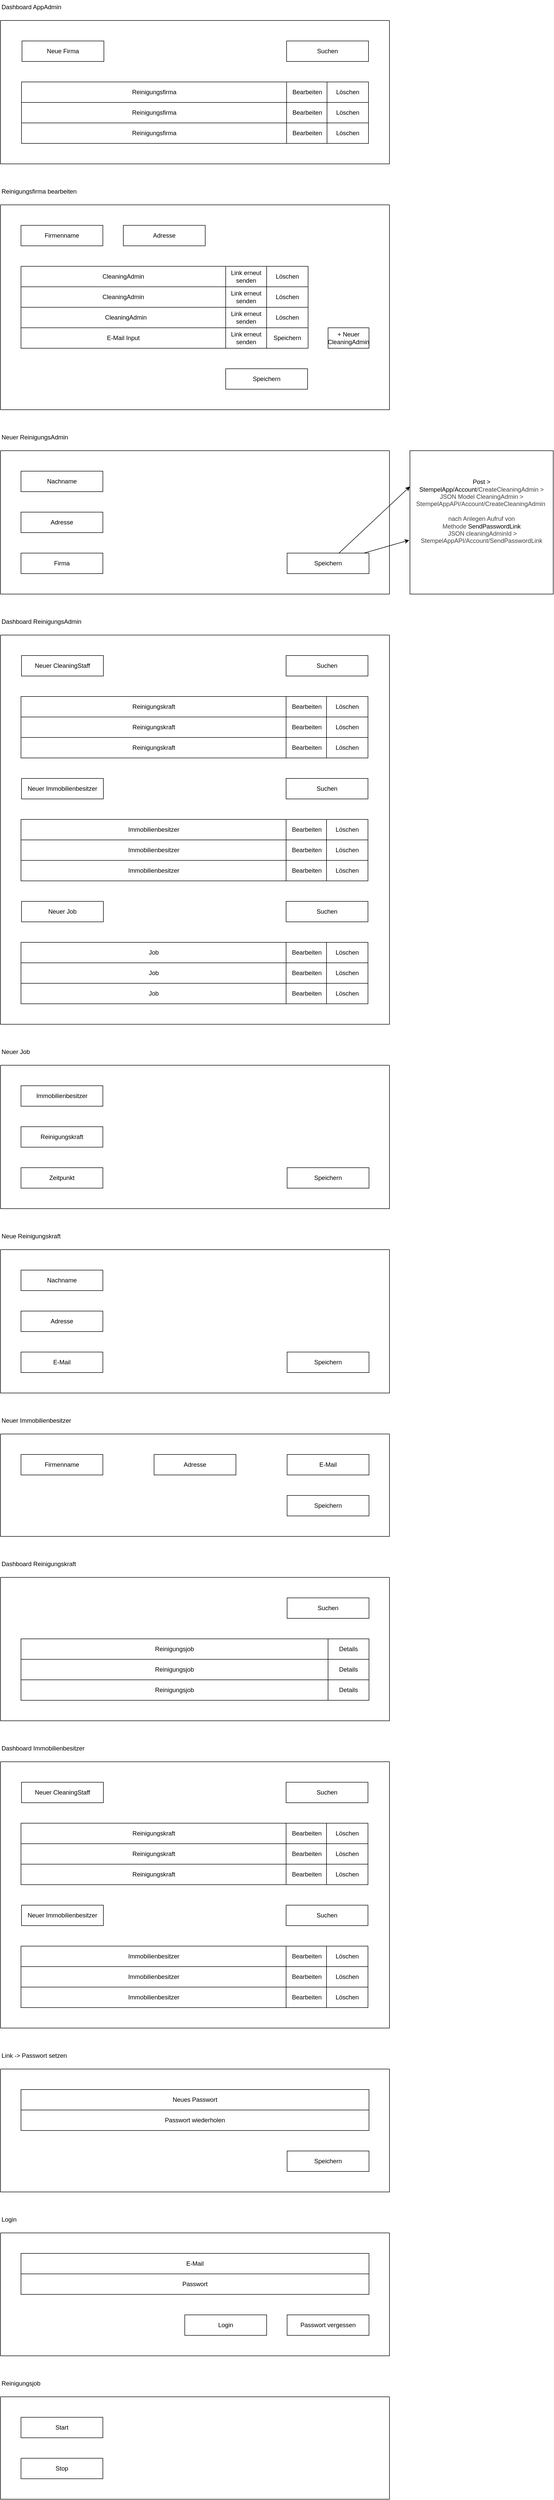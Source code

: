 <mxfile>
    <diagram id="hbqXBSko7hoHOlikOcZ4" name="Seite-1">
        <mxGraphModel dx="1697" dy="641" grid="1" gridSize="10" guides="1" tooltips="1" connect="1" arrows="1" fold="1" page="1" pageScale="1" pageWidth="827" pageHeight="1169" background="#ffffff" math="0" shadow="0">
            <root>
                <mxCell id="0"/>
                <mxCell id="1" parent="0"/>
                <mxCell id="2" value="" style="swimlane;startSize=0;" parent="1" vertex="1">
                    <mxGeometry x="40" y="80" width="760" height="280" as="geometry"/>
                </mxCell>
                <mxCell id="4" value="Suchen" style="rounded=0;whiteSpace=wrap;html=1;" parent="2" vertex="1">
                    <mxGeometry x="559" y="40" width="160" height="40" as="geometry"/>
                </mxCell>
                <mxCell id="5" value="Reinigungsfirma" style="rounded=0;whiteSpace=wrap;html=1;" parent="2" vertex="1">
                    <mxGeometry x="41" y="120" width="519" height="40" as="geometry"/>
                </mxCell>
                <mxCell id="7" value="&lt;span style=&quot;color: rgb(0, 0, 0);&quot;&gt;Reinigungsfirma&lt;/span&gt;" style="rounded=0;whiteSpace=wrap;html=1;" parent="2" vertex="1">
                    <mxGeometry x="41" y="200" width="519" height="40" as="geometry"/>
                </mxCell>
                <mxCell id="6" value="&lt;span style=&quot;color: rgb(0, 0, 0);&quot;&gt;Reinigungsfirma&lt;/span&gt;" style="rounded=0;whiteSpace=wrap;html=1;" parent="2" vertex="1">
                    <mxGeometry x="41" y="160" width="519" height="40" as="geometry"/>
                </mxCell>
                <mxCell id="9" value="Neue Firma" style="rounded=0;whiteSpace=wrap;html=1;" parent="2" vertex="1">
                    <mxGeometry x="42" y="40" width="160" height="40" as="geometry"/>
                </mxCell>
                <mxCell id="29" value="Bearbeiten" style="rounded=0;whiteSpace=wrap;html=1;" parent="2" vertex="1">
                    <mxGeometry x="559" y="120" width="81" height="40" as="geometry"/>
                </mxCell>
                <mxCell id="41" value="Löschen" style="rounded=0;whiteSpace=wrap;html=1;" parent="2" vertex="1">
                    <mxGeometry x="638" y="120" width="81" height="40" as="geometry"/>
                </mxCell>
                <mxCell id="42" value="Bearbeiten" style="rounded=0;whiteSpace=wrap;html=1;" parent="2" vertex="1">
                    <mxGeometry x="559" y="160" width="81" height="40" as="geometry"/>
                </mxCell>
                <mxCell id="43" value="Löschen" style="rounded=0;whiteSpace=wrap;html=1;" parent="2" vertex="1">
                    <mxGeometry x="638" y="160" width="81" height="40" as="geometry"/>
                </mxCell>
                <mxCell id="44" value="Bearbeiten" style="rounded=0;whiteSpace=wrap;html=1;" parent="2" vertex="1">
                    <mxGeometry x="559" y="200" width="81" height="40" as="geometry"/>
                </mxCell>
                <mxCell id="45" value="Löschen" style="rounded=0;whiteSpace=wrap;html=1;" parent="2" vertex="1">
                    <mxGeometry x="638" y="200" width="81" height="40" as="geometry"/>
                </mxCell>
                <mxCell id="3" value="Dashboard AppAdmin" style="text;html=1;align=left;verticalAlign=top;whiteSpace=wrap;rounded=0;" parent="1" vertex="1">
                    <mxGeometry x="40" y="40" width="120" height="40" as="geometry"/>
                </mxCell>
                <mxCell id="18" value="" style="swimlane;startSize=0;" parent="1" vertex="1">
                    <mxGeometry x="40" y="440" width="760" height="400" as="geometry"/>
                </mxCell>
                <mxCell id="24" value="Firmenname" style="rounded=0;whiteSpace=wrap;html=1;" parent="18" vertex="1">
                    <mxGeometry x="40" y="40" width="160" height="40" as="geometry"/>
                </mxCell>
                <mxCell id="26" value="Adresse" style="rounded=0;whiteSpace=wrap;html=1;" parent="18" vertex="1">
                    <mxGeometry x="240" y="40" width="160" height="40" as="geometry"/>
                </mxCell>
                <mxCell id="27" value="Speichern" style="rounded=0;whiteSpace=wrap;html=1;" parent="18" vertex="1">
                    <mxGeometry x="440" y="320" width="160" height="40" as="geometry"/>
                </mxCell>
                <mxCell id="61" value="Löschen" style="rounded=0;whiteSpace=wrap;html=1;" parent="18" vertex="1">
                    <mxGeometry x="520" y="120" width="81" height="40" as="geometry"/>
                </mxCell>
                <mxCell id="62" value="Löschen" style="rounded=0;whiteSpace=wrap;html=1;" parent="18" vertex="1">
                    <mxGeometry x="520" y="160" width="81" height="40" as="geometry"/>
                </mxCell>
                <mxCell id="63" value="Löschen" style="rounded=0;whiteSpace=wrap;html=1;" parent="18" vertex="1">
                    <mxGeometry x="520" y="200" width="81" height="40" as="geometry"/>
                </mxCell>
                <mxCell id="72" value="+ Neuer CleaningAdmin" style="rounded=0;whiteSpace=wrap;html=1;" parent="18" vertex="1">
                    <mxGeometry x="640" y="240" width="80" height="40" as="geometry"/>
                </mxCell>
                <mxCell id="74" value="Speichern" style="rounded=0;whiteSpace=wrap;html=1;" parent="18" vertex="1">
                    <mxGeometry x="520" y="240" width="81" height="40" as="geometry"/>
                </mxCell>
                <mxCell id="217" value="Link erneut senden" style="rounded=0;whiteSpace=wrap;html=1;" parent="18" vertex="1">
                    <mxGeometry x="440" y="120" width="80" height="40" as="geometry"/>
                </mxCell>
                <mxCell id="58" value="CleaningAdmin" style="rounded=0;whiteSpace=wrap;html=1;" parent="18" vertex="1">
                    <mxGeometry x="40" y="120" width="400" height="40" as="geometry"/>
                </mxCell>
                <mxCell id="60" value="CleaningAdmin" style="rounded=0;whiteSpace=wrap;html=1;" parent="18" vertex="1">
                    <mxGeometry x="40" y="200" width="410" height="40" as="geometry"/>
                </mxCell>
                <mxCell id="59" value="CleaningAdmin" style="rounded=0;whiteSpace=wrap;html=1;" parent="18" vertex="1">
                    <mxGeometry x="40" y="160" width="400" height="40" as="geometry"/>
                </mxCell>
                <mxCell id="73" value="E-Mail Input" style="rounded=0;whiteSpace=wrap;html=1;" parent="18" vertex="1">
                    <mxGeometry x="40" y="240" width="400" height="40" as="geometry"/>
                </mxCell>
                <mxCell id="222" value="Link erneut senden" style="rounded=0;whiteSpace=wrap;html=1;" parent="18" vertex="1">
                    <mxGeometry x="440" y="240" width="80" height="40" as="geometry"/>
                </mxCell>
                <mxCell id="221" value="Link erneut senden" style="rounded=0;whiteSpace=wrap;html=1;" parent="18" vertex="1">
                    <mxGeometry x="440" y="200" width="80" height="40" as="geometry"/>
                </mxCell>
                <mxCell id="220" value="Link erneut senden" style="rounded=0;whiteSpace=wrap;html=1;" parent="18" vertex="1">
                    <mxGeometry x="440" y="160" width="80" height="40" as="geometry"/>
                </mxCell>
                <mxCell id="25" value="Reinigungsfirma bearbeiten" style="text;html=1;align=left;verticalAlign=top;whiteSpace=wrap;rounded=0;" parent="1" vertex="1">
                    <mxGeometry x="40" y="400" width="150" height="40" as="geometry"/>
                </mxCell>
                <mxCell id="47" value="" style="swimlane;startSize=0;" parent="1" vertex="1">
                    <mxGeometry x="40" y="920" width="760" height="280" as="geometry"/>
                </mxCell>
                <mxCell id="48" value="Nachname" style="rounded=0;whiteSpace=wrap;html=1;" parent="47" vertex="1">
                    <mxGeometry x="40" y="40" width="160" height="40" as="geometry"/>
                </mxCell>
                <mxCell id="49" value="Adresse" style="rounded=0;whiteSpace=wrap;html=1;" parent="47" vertex="1">
                    <mxGeometry x="40" y="120" width="160" height="40" as="geometry"/>
                </mxCell>
                <mxCell id="50" value="Speichern" style="rounded=0;whiteSpace=wrap;html=1;" parent="47" vertex="1">
                    <mxGeometry x="560" y="200" width="160" height="40" as="geometry"/>
                </mxCell>
                <mxCell id="51" value="Firma" style="rounded=0;whiteSpace=wrap;html=1;" parent="47" vertex="1">
                    <mxGeometry x="40" y="200" width="160" height="40" as="geometry"/>
                </mxCell>
                <mxCell id="52" value="Neuer ReinigungsAdmin" style="text;html=1;align=left;verticalAlign=top;whiteSpace=wrap;rounded=0;" parent="1" vertex="1">
                    <mxGeometry x="40" y="880" width="140" height="40" as="geometry"/>
                </mxCell>
                <mxCell id="64" value="" style="swimlane;startSize=0;" parent="1" vertex="1">
                    <mxGeometry x="40" y="1280" width="760" height="760" as="geometry"/>
                </mxCell>
                <mxCell id="76" value="Suchen" style="rounded=0;whiteSpace=wrap;html=1;" parent="64" vertex="1">
                    <mxGeometry x="558" y="40" width="160" height="40" as="geometry"/>
                </mxCell>
                <mxCell id="77" value="Reinigungskraft" style="rounded=0;whiteSpace=wrap;html=1;" parent="64" vertex="1">
                    <mxGeometry x="40" y="120" width="519" height="40" as="geometry"/>
                </mxCell>
                <mxCell id="78" value="&lt;span style=&quot;color: rgb(0, 0, 0);&quot;&gt;Reinigungskraft&lt;/span&gt;" style="rounded=0;whiteSpace=wrap;html=1;" parent="64" vertex="1">
                    <mxGeometry x="40" y="200" width="519" height="40" as="geometry"/>
                </mxCell>
                <mxCell id="79" value="&lt;span style=&quot;color: rgb(0, 0, 0);&quot;&gt;Reinigungskraft&lt;/span&gt;" style="rounded=0;whiteSpace=wrap;html=1;" parent="64" vertex="1">
                    <mxGeometry x="40" y="160" width="519" height="40" as="geometry"/>
                </mxCell>
                <mxCell id="80" value="Neuer CleaningStaff" style="rounded=0;whiteSpace=wrap;html=1;" parent="64" vertex="1">
                    <mxGeometry x="41" y="40" width="160" height="40" as="geometry"/>
                </mxCell>
                <mxCell id="81" value="Bearbeiten" style="rounded=0;whiteSpace=wrap;html=1;" parent="64" vertex="1">
                    <mxGeometry x="558" y="120" width="81" height="40" as="geometry"/>
                </mxCell>
                <mxCell id="82" value="Löschen" style="rounded=0;whiteSpace=wrap;html=1;" parent="64" vertex="1">
                    <mxGeometry x="637" y="120" width="81" height="40" as="geometry"/>
                </mxCell>
                <mxCell id="83" value="Bearbeiten" style="rounded=0;whiteSpace=wrap;html=1;" parent="64" vertex="1">
                    <mxGeometry x="558" y="160" width="81" height="40" as="geometry"/>
                </mxCell>
                <mxCell id="84" value="Löschen" style="rounded=0;whiteSpace=wrap;html=1;" parent="64" vertex="1">
                    <mxGeometry x="637" y="160" width="81" height="40" as="geometry"/>
                </mxCell>
                <mxCell id="85" value="Bearbeiten" style="rounded=0;whiteSpace=wrap;html=1;" parent="64" vertex="1">
                    <mxGeometry x="558" y="200" width="81" height="40" as="geometry"/>
                </mxCell>
                <mxCell id="86" value="Löschen" style="rounded=0;whiteSpace=wrap;html=1;" parent="64" vertex="1">
                    <mxGeometry x="637" y="200" width="81" height="40" as="geometry"/>
                </mxCell>
                <mxCell id="87" value="Suchen" style="rounded=0;whiteSpace=wrap;html=1;" parent="64" vertex="1">
                    <mxGeometry x="558" y="280" width="160" height="40" as="geometry"/>
                </mxCell>
                <mxCell id="88" value="&lt;span style=&quot;color: rgb(0, 0, 0);&quot;&gt;Immobilienbesitzer&lt;/span&gt;" style="rounded=0;whiteSpace=wrap;html=1;" parent="64" vertex="1">
                    <mxGeometry x="40" y="360" width="519" height="40" as="geometry"/>
                </mxCell>
                <mxCell id="89" value="&lt;span style=&quot;color: rgb(0, 0, 0);&quot;&gt;Immobilienbesitzer&lt;/span&gt;" style="rounded=0;whiteSpace=wrap;html=1;" parent="64" vertex="1">
                    <mxGeometry x="40" y="440" width="519" height="40" as="geometry"/>
                </mxCell>
                <mxCell id="90" value="&lt;span style=&quot;color: rgb(0, 0, 0);&quot;&gt;Immobilienbesitzer&lt;/span&gt;" style="rounded=0;whiteSpace=wrap;html=1;" parent="64" vertex="1">
                    <mxGeometry x="40" y="400" width="519" height="40" as="geometry"/>
                </mxCell>
                <mxCell id="91" value="Neuer Immobilienbesitzer" style="rounded=0;whiteSpace=wrap;html=1;" parent="64" vertex="1">
                    <mxGeometry x="41" y="280" width="160" height="40" as="geometry"/>
                </mxCell>
                <mxCell id="92" value="Bearbeiten" style="rounded=0;whiteSpace=wrap;html=1;" parent="64" vertex="1">
                    <mxGeometry x="558" y="360" width="81" height="40" as="geometry"/>
                </mxCell>
                <mxCell id="93" value="Löschen" style="rounded=0;whiteSpace=wrap;html=1;" parent="64" vertex="1">
                    <mxGeometry x="637" y="360" width="81" height="40" as="geometry"/>
                </mxCell>
                <mxCell id="94" value="Bearbeiten" style="rounded=0;whiteSpace=wrap;html=1;" parent="64" vertex="1">
                    <mxGeometry x="558" y="400" width="81" height="40" as="geometry"/>
                </mxCell>
                <mxCell id="95" value="Löschen" style="rounded=0;whiteSpace=wrap;html=1;" parent="64" vertex="1">
                    <mxGeometry x="637" y="400" width="81" height="40" as="geometry"/>
                </mxCell>
                <mxCell id="96" value="Bearbeiten" style="rounded=0;whiteSpace=wrap;html=1;" parent="64" vertex="1">
                    <mxGeometry x="558" y="440" width="81" height="40" as="geometry"/>
                </mxCell>
                <mxCell id="97" value="Löschen" style="rounded=0;whiteSpace=wrap;html=1;" parent="64" vertex="1">
                    <mxGeometry x="637" y="440" width="81" height="40" as="geometry"/>
                </mxCell>
                <mxCell id="173" value="Suchen" style="rounded=0;whiteSpace=wrap;html=1;" parent="64" vertex="1">
                    <mxGeometry x="558" y="520" width="160" height="40" as="geometry"/>
                </mxCell>
                <mxCell id="174" value="&lt;span style=&quot;color: rgb(0, 0, 0);&quot;&gt;Job&lt;/span&gt;" style="rounded=0;whiteSpace=wrap;html=1;" parent="64" vertex="1">
                    <mxGeometry x="40" y="600" width="519" height="40" as="geometry"/>
                </mxCell>
                <mxCell id="175" value="&lt;span style=&quot;color: rgb(0, 0, 0);&quot;&gt;Job&lt;/span&gt;" style="rounded=0;whiteSpace=wrap;html=1;" parent="64" vertex="1">
                    <mxGeometry x="40" y="680" width="519" height="40" as="geometry"/>
                </mxCell>
                <mxCell id="176" value="&lt;span style=&quot;color: rgb(0, 0, 0);&quot;&gt;Job&lt;/span&gt;" style="rounded=0;whiteSpace=wrap;html=1;" parent="64" vertex="1">
                    <mxGeometry x="40" y="640" width="519" height="40" as="geometry"/>
                </mxCell>
                <mxCell id="177" value="Neuer Job" style="rounded=0;whiteSpace=wrap;html=1;" parent="64" vertex="1">
                    <mxGeometry x="41" y="520" width="160" height="40" as="geometry"/>
                </mxCell>
                <mxCell id="178" value="Bearbeiten" style="rounded=0;whiteSpace=wrap;html=1;" parent="64" vertex="1">
                    <mxGeometry x="558" y="600" width="81" height="40" as="geometry"/>
                </mxCell>
                <mxCell id="179" value="Löschen" style="rounded=0;whiteSpace=wrap;html=1;" parent="64" vertex="1">
                    <mxGeometry x="637" y="600" width="81" height="40" as="geometry"/>
                </mxCell>
                <mxCell id="180" value="Bearbeiten" style="rounded=0;whiteSpace=wrap;html=1;" parent="64" vertex="1">
                    <mxGeometry x="558" y="640" width="81" height="40" as="geometry"/>
                </mxCell>
                <mxCell id="181" value="Löschen" style="rounded=0;whiteSpace=wrap;html=1;" parent="64" vertex="1">
                    <mxGeometry x="637" y="640" width="81" height="40" as="geometry"/>
                </mxCell>
                <mxCell id="182" value="Bearbeiten" style="rounded=0;whiteSpace=wrap;html=1;" parent="64" vertex="1">
                    <mxGeometry x="558" y="680" width="81" height="40" as="geometry"/>
                </mxCell>
                <mxCell id="183" value="Löschen" style="rounded=0;whiteSpace=wrap;html=1;" parent="64" vertex="1">
                    <mxGeometry x="637" y="680" width="81" height="40" as="geometry"/>
                </mxCell>
                <mxCell id="71" value="Dashboard ReinigungsAdmin" style="text;html=1;align=left;verticalAlign=top;whiteSpace=wrap;rounded=0;" parent="1" vertex="1">
                    <mxGeometry x="40" y="1240" width="160" height="40" as="geometry"/>
                </mxCell>
                <mxCell id="98" value="" style="swimlane;startSize=0;" parent="1" vertex="1">
                    <mxGeometry x="40" y="2480" width="760" height="280" as="geometry"/>
                </mxCell>
                <mxCell id="99" value="Nachname" style="rounded=0;whiteSpace=wrap;html=1;" parent="98" vertex="1">
                    <mxGeometry x="40" y="40" width="160" height="40" as="geometry"/>
                </mxCell>
                <mxCell id="100" value="Adresse" style="rounded=0;whiteSpace=wrap;html=1;" parent="98" vertex="1">
                    <mxGeometry x="40" y="120" width="160" height="40" as="geometry"/>
                </mxCell>
                <mxCell id="101" value="Speichern" style="rounded=0;whiteSpace=wrap;html=1;" parent="98" vertex="1">
                    <mxGeometry x="560" y="200" width="160" height="40" as="geometry"/>
                </mxCell>
                <mxCell id="106" value="E-Mail" style="rounded=0;whiteSpace=wrap;html=1;" parent="98" vertex="1">
                    <mxGeometry x="40" y="200" width="160" height="40" as="geometry"/>
                </mxCell>
                <mxCell id="105" value="Neue Reinigungskraft" style="text;html=1;align=left;verticalAlign=top;whiteSpace=wrap;rounded=0;" parent="1" vertex="1">
                    <mxGeometry x="40" y="2440" width="760" height="40" as="geometry"/>
                </mxCell>
                <mxCell id="108" value="" style="swimlane;startSize=0;" parent="1" vertex="1">
                    <mxGeometry x="40" y="2840" width="760" height="200" as="geometry"/>
                </mxCell>
                <mxCell id="109" value="Firmenname" style="rounded=0;whiteSpace=wrap;html=1;" parent="108" vertex="1">
                    <mxGeometry x="40" y="40" width="160" height="40" as="geometry"/>
                </mxCell>
                <mxCell id="110" value="Adresse" style="rounded=0;whiteSpace=wrap;html=1;" parent="108" vertex="1">
                    <mxGeometry x="300" y="40" width="160" height="40" as="geometry"/>
                </mxCell>
                <mxCell id="112" value="E-Mail" style="rounded=0;whiteSpace=wrap;html=1;" parent="108" vertex="1">
                    <mxGeometry x="560" y="40" width="160" height="40" as="geometry"/>
                </mxCell>
                <mxCell id="111" value="Speichern" style="rounded=0;whiteSpace=wrap;html=1;" parent="108" vertex="1">
                    <mxGeometry x="560" y="120" width="160" height="40" as="geometry"/>
                </mxCell>
                <mxCell id="113" value="Neuer Immobilienbesitzer" style="text;html=1;align=left;verticalAlign=top;whiteSpace=wrap;rounded=0;" parent="1" vertex="1">
                    <mxGeometry x="40" y="2800" width="760" height="40" as="geometry"/>
                </mxCell>
                <mxCell id="124" value="" style="swimlane;startSize=0;" parent="1" vertex="1">
                    <mxGeometry x="40" y="3120" width="760" height="280" as="geometry"/>
                </mxCell>
                <mxCell id="126" value="Reinigungsjob" style="rounded=0;whiteSpace=wrap;html=1;" parent="124" vertex="1">
                    <mxGeometry x="40" y="120" width="600" height="40" as="geometry"/>
                </mxCell>
                <mxCell id="127" value="&lt;span style=&quot;color: rgb(0, 0, 0);&quot;&gt;Reinigungsjob&lt;/span&gt;" style="rounded=0;whiteSpace=wrap;html=1;" parent="124" vertex="1">
                    <mxGeometry x="40" y="200" width="600" height="40" as="geometry"/>
                </mxCell>
                <mxCell id="128" value="&lt;span style=&quot;color: rgb(0, 0, 0);&quot;&gt;Reinigungsjob&lt;/span&gt;" style="rounded=0;whiteSpace=wrap;html=1;" parent="124" vertex="1">
                    <mxGeometry x="40" y="160" width="600" height="40" as="geometry"/>
                </mxCell>
                <mxCell id="131" value="Details" style="rounded=0;whiteSpace=wrap;html=1;" parent="124" vertex="1">
                    <mxGeometry x="640" y="120" width="80" height="40" as="geometry"/>
                </mxCell>
                <mxCell id="133" value="&lt;span style=&quot;color: rgb(0, 0, 0);&quot;&gt;Details&lt;/span&gt;" style="rounded=0;whiteSpace=wrap;html=1;" parent="124" vertex="1">
                    <mxGeometry x="640" y="160" width="80" height="40" as="geometry"/>
                </mxCell>
                <mxCell id="135" value="&lt;span style=&quot;color: rgb(0, 0, 0);&quot;&gt;Details&lt;/span&gt;" style="rounded=0;whiteSpace=wrap;html=1;" parent="124" vertex="1">
                    <mxGeometry x="640" y="200" width="80" height="40" as="geometry"/>
                </mxCell>
                <mxCell id="172" value="Suchen" style="rounded=0;whiteSpace=wrap;html=1;" parent="124" vertex="1">
                    <mxGeometry x="560" y="40" width="160" height="40" as="geometry"/>
                </mxCell>
                <mxCell id="147" value="Dashboard Reinigungskraft" style="text;html=1;align=left;verticalAlign=top;whiteSpace=wrap;rounded=0;" parent="1" vertex="1">
                    <mxGeometry x="40" y="3080" width="760" height="40" as="geometry"/>
                </mxCell>
                <mxCell id="148" value="" style="swimlane;startSize=0;" parent="1" vertex="1">
                    <mxGeometry x="40" y="3480" width="760" height="520" as="geometry"/>
                </mxCell>
                <mxCell id="149" value="Suchen" style="rounded=0;whiteSpace=wrap;html=1;" parent="148" vertex="1">
                    <mxGeometry x="558" y="40" width="160" height="40" as="geometry"/>
                </mxCell>
                <mxCell id="150" value="Reinigungskraft" style="rounded=0;whiteSpace=wrap;html=1;" parent="148" vertex="1">
                    <mxGeometry x="40" y="120" width="519" height="40" as="geometry"/>
                </mxCell>
                <mxCell id="151" value="&lt;span style=&quot;color: rgb(0, 0, 0);&quot;&gt;Reinigungskraft&lt;/span&gt;" style="rounded=0;whiteSpace=wrap;html=1;" parent="148" vertex="1">
                    <mxGeometry x="40" y="200" width="519" height="40" as="geometry"/>
                </mxCell>
                <mxCell id="152" value="&lt;span style=&quot;color: rgb(0, 0, 0);&quot;&gt;Reinigungskraft&lt;/span&gt;" style="rounded=0;whiteSpace=wrap;html=1;" parent="148" vertex="1">
                    <mxGeometry x="40" y="160" width="519" height="40" as="geometry"/>
                </mxCell>
                <mxCell id="153" value="Neuer CleaningStaff" style="rounded=0;whiteSpace=wrap;html=1;" parent="148" vertex="1">
                    <mxGeometry x="41" y="40" width="160" height="40" as="geometry"/>
                </mxCell>
                <mxCell id="154" value="Bearbeiten" style="rounded=0;whiteSpace=wrap;html=1;" parent="148" vertex="1">
                    <mxGeometry x="558" y="120" width="81" height="40" as="geometry"/>
                </mxCell>
                <mxCell id="155" value="Löschen" style="rounded=0;whiteSpace=wrap;html=1;" parent="148" vertex="1">
                    <mxGeometry x="637" y="120" width="81" height="40" as="geometry"/>
                </mxCell>
                <mxCell id="156" value="Bearbeiten" style="rounded=0;whiteSpace=wrap;html=1;" parent="148" vertex="1">
                    <mxGeometry x="558" y="160" width="81" height="40" as="geometry"/>
                </mxCell>
                <mxCell id="157" value="Löschen" style="rounded=0;whiteSpace=wrap;html=1;" parent="148" vertex="1">
                    <mxGeometry x="637" y="160" width="81" height="40" as="geometry"/>
                </mxCell>
                <mxCell id="158" value="Bearbeiten" style="rounded=0;whiteSpace=wrap;html=1;" parent="148" vertex="1">
                    <mxGeometry x="558" y="200" width="81" height="40" as="geometry"/>
                </mxCell>
                <mxCell id="159" value="Löschen" style="rounded=0;whiteSpace=wrap;html=1;" parent="148" vertex="1">
                    <mxGeometry x="637" y="200" width="81" height="40" as="geometry"/>
                </mxCell>
                <mxCell id="160" value="Suchen" style="rounded=0;whiteSpace=wrap;html=1;" parent="148" vertex="1">
                    <mxGeometry x="558" y="280" width="160" height="40" as="geometry"/>
                </mxCell>
                <mxCell id="161" value="&lt;span style=&quot;color: rgb(0, 0, 0);&quot;&gt;Immobilienbesitzer&lt;/span&gt;" style="rounded=0;whiteSpace=wrap;html=1;" parent="148" vertex="1">
                    <mxGeometry x="40" y="360" width="519" height="40" as="geometry"/>
                </mxCell>
                <mxCell id="162" value="&lt;span style=&quot;color: rgb(0, 0, 0);&quot;&gt;Immobilienbesitzer&lt;/span&gt;" style="rounded=0;whiteSpace=wrap;html=1;" parent="148" vertex="1">
                    <mxGeometry x="40" y="440" width="519" height="40" as="geometry"/>
                </mxCell>
                <mxCell id="163" value="&lt;span style=&quot;color: rgb(0, 0, 0);&quot;&gt;Immobilienbesitzer&lt;/span&gt;" style="rounded=0;whiteSpace=wrap;html=1;" parent="148" vertex="1">
                    <mxGeometry x="40" y="400" width="519" height="40" as="geometry"/>
                </mxCell>
                <mxCell id="164" value="Neuer Immobilienbesitzer" style="rounded=0;whiteSpace=wrap;html=1;" parent="148" vertex="1">
                    <mxGeometry x="41" y="280" width="160" height="40" as="geometry"/>
                </mxCell>
                <mxCell id="165" value="Bearbeiten" style="rounded=0;whiteSpace=wrap;html=1;" parent="148" vertex="1">
                    <mxGeometry x="558" y="360" width="81" height="40" as="geometry"/>
                </mxCell>
                <mxCell id="166" value="Löschen" style="rounded=0;whiteSpace=wrap;html=1;" parent="148" vertex="1">
                    <mxGeometry x="637" y="360" width="81" height="40" as="geometry"/>
                </mxCell>
                <mxCell id="167" value="Bearbeiten" style="rounded=0;whiteSpace=wrap;html=1;" parent="148" vertex="1">
                    <mxGeometry x="558" y="400" width="81" height="40" as="geometry"/>
                </mxCell>
                <mxCell id="168" value="Löschen" style="rounded=0;whiteSpace=wrap;html=1;" parent="148" vertex="1">
                    <mxGeometry x="637" y="400" width="81" height="40" as="geometry"/>
                </mxCell>
                <mxCell id="169" value="Bearbeiten" style="rounded=0;whiteSpace=wrap;html=1;" parent="148" vertex="1">
                    <mxGeometry x="558" y="440" width="81" height="40" as="geometry"/>
                </mxCell>
                <mxCell id="170" value="Löschen" style="rounded=0;whiteSpace=wrap;html=1;" parent="148" vertex="1">
                    <mxGeometry x="637" y="440" width="81" height="40" as="geometry"/>
                </mxCell>
                <mxCell id="171" value="Dashboard Immobilienbesitzer" style="text;html=1;align=left;verticalAlign=top;whiteSpace=wrap;rounded=0;" parent="1" vertex="1">
                    <mxGeometry x="40" y="3440" width="760" height="40" as="geometry"/>
                </mxCell>
                <mxCell id="184" value="" style="swimlane;startSize=0;" parent="1" vertex="1">
                    <mxGeometry x="40" y="2120" width="760" height="280" as="geometry"/>
                </mxCell>
                <mxCell id="185" value="Immobilienbesitzer" style="rounded=0;whiteSpace=wrap;html=1;" parent="184" vertex="1">
                    <mxGeometry x="40" y="40" width="160" height="40" as="geometry"/>
                </mxCell>
                <mxCell id="187" value="Speichern" style="rounded=0;whiteSpace=wrap;html=1;" parent="184" vertex="1">
                    <mxGeometry x="560" y="200" width="160" height="40" as="geometry"/>
                </mxCell>
                <mxCell id="188" value="Reinigungskraft" style="rounded=0;whiteSpace=wrap;html=1;" parent="184" vertex="1">
                    <mxGeometry x="40" y="120" width="160" height="40" as="geometry"/>
                </mxCell>
                <mxCell id="189" value="Zeitpunkt" style="rounded=0;whiteSpace=wrap;html=1;" parent="184" vertex="1">
                    <mxGeometry x="40" y="200" width="160" height="40" as="geometry"/>
                </mxCell>
                <mxCell id="191" value="Neuer Job" style="text;html=1;align=left;verticalAlign=top;whiteSpace=wrap;rounded=0;" parent="1" vertex="1">
                    <mxGeometry x="40" y="2080" width="120" height="40" as="geometry"/>
                </mxCell>
                <mxCell id="192" value="" style="swimlane;startSize=0;" parent="1" vertex="1">
                    <mxGeometry x="40" y="4080" width="760" height="240" as="geometry"/>
                </mxCell>
                <mxCell id="193" value="Neues Passwort" style="rounded=0;whiteSpace=wrap;html=1;" parent="192" vertex="1">
                    <mxGeometry x="40" y="40" width="680" height="40" as="geometry"/>
                </mxCell>
                <mxCell id="194" value="&lt;span style=&quot;color: rgb(0, 0, 0);&quot;&gt;Speichern&lt;/span&gt;" style="rounded=0;whiteSpace=wrap;html=1;" parent="192" vertex="1">
                    <mxGeometry x="560" y="160" width="160" height="40" as="geometry"/>
                </mxCell>
                <mxCell id="195" value="Passwort wiederholen" style="rounded=0;whiteSpace=wrap;html=1;" parent="192" vertex="1">
                    <mxGeometry x="40" y="80" width="680" height="40" as="geometry"/>
                </mxCell>
                <mxCell id="200" value="Link -&amp;gt; Passwort setzen" style="text;html=1;align=left;verticalAlign=top;whiteSpace=wrap;rounded=0;" parent="1" vertex="1">
                    <mxGeometry x="40" y="4040" width="760" height="40" as="geometry"/>
                </mxCell>
                <mxCell id="201" value="" style="swimlane;startSize=0;" parent="1" vertex="1">
                    <mxGeometry x="40" y="4400" width="760" height="240" as="geometry"/>
                </mxCell>
                <mxCell id="203" value="&lt;span style=&quot;color: rgb(0, 0, 0);&quot;&gt;Login&lt;/span&gt;" style="rounded=0;whiteSpace=wrap;html=1;" parent="201" vertex="1">
                    <mxGeometry x="360" y="160" width="160" height="40" as="geometry"/>
                </mxCell>
                <mxCell id="206" value="&lt;span style=&quot;color: rgb(0, 0, 0);&quot;&gt;Passwort vergessen&lt;/span&gt;" style="rounded=0;whiteSpace=wrap;html=1;" parent="201" vertex="1">
                    <mxGeometry x="560" y="160" width="160" height="40" as="geometry"/>
                </mxCell>
                <mxCell id="202" value="E-Mail" style="rounded=0;whiteSpace=wrap;html=1;" parent="201" vertex="1">
                    <mxGeometry x="40" y="40" width="680" height="40" as="geometry"/>
                </mxCell>
                <mxCell id="204" value="Passwort" style="rounded=0;whiteSpace=wrap;html=1;" parent="201" vertex="1">
                    <mxGeometry x="40" y="80" width="680" height="40" as="geometry"/>
                </mxCell>
                <mxCell id="205" value="Login" style="text;html=1;align=left;verticalAlign=top;whiteSpace=wrap;rounded=0;" parent="1" vertex="1">
                    <mxGeometry x="40" y="4360" width="760" height="40" as="geometry"/>
                </mxCell>
                <mxCell id="207" value="" style="swimlane;startSize=0;" parent="1" vertex="1">
                    <mxGeometry x="40" y="4720" width="760" height="200" as="geometry"/>
                </mxCell>
                <mxCell id="208" value="Start" style="rounded=0;whiteSpace=wrap;html=1;" parent="207" vertex="1">
                    <mxGeometry x="40" y="40" width="160" height="40" as="geometry"/>
                </mxCell>
                <mxCell id="209" value="Stop" style="rounded=0;whiteSpace=wrap;html=1;" parent="207" vertex="1">
                    <mxGeometry x="40" y="120" width="160" height="40" as="geometry"/>
                </mxCell>
                <mxCell id="212" value="Reinigungsjob" style="text;html=1;align=left;verticalAlign=top;whiteSpace=wrap;rounded=0;" parent="1" vertex="1">
                    <mxGeometry x="40" y="4680" width="760" height="40" as="geometry"/>
                </mxCell>
                <mxCell id="214" value="&lt;div&gt;Post &amp;gt; &lt;br&gt;StempelApp/Account&lt;span style=&quot;color: rgb(63, 63, 63);&quot;&gt;/&lt;/span&gt;&lt;span style=&quot;scrollbar-color: rgb(226, 226, 226) rgb(251, 251, 251); background-color: transparent; color: rgb(63, 63, 63);&quot;&gt;CreateCleaningAdmin &amp;gt;&lt;/span&gt;&lt;/div&gt;&lt;div style=&quot;color: rgb(63, 63, 63); scrollbar-color: rgb(226, 226, 226) rgb(251, 251, 251);&quot;&gt;&lt;span style=&quot;color: rgb(63, 63, 63); background-color: transparent;&quot;&gt;JSON Model CleaningAdmin&amp;nbsp;&lt;/span&gt;&lt;span style=&quot;background-color: transparent; color: rgb(63, 63, 63);&quot;&gt;&amp;gt;&lt;/span&gt;&lt;/div&gt;&lt;div&gt;&lt;span style=&quot;color: rgb(63, 63, 63); scrollbar-color: rgb(226, 226, 226) rgb(251, 251, 251);&quot;&gt;StempelAppAPI/Account/&lt;/span&gt;&lt;span style=&quot;color: rgb(63, 63, 63); scrollbar-color: rgb(226, 226, 226) rgb(251, 251, 251); background-color: transparent;&quot;&gt;CreateCleaningAdmin&amp;nbsp;&lt;/span&gt;&lt;/div&gt;&lt;div&gt;&lt;br&gt;&lt;/div&gt;&lt;div&gt;&lt;span style=&quot;color: rgb(63, 63, 63); background-color: transparent;&quot;&gt;nach Anlegen Aufruf von Methode&amp;nbsp;&lt;/span&gt;&lt;span style=&quot;background-color: transparent;&quot;&gt;SendPasswordLink&lt;/span&gt;&lt;/div&gt;&lt;div&gt;&lt;span style=&quot;color: rgb(63, 63, 63); background-color: transparent;&quot;&gt;&amp;nbsp;JSON cleaningAdminId &amp;gt;&lt;br&gt;&lt;/span&gt;&lt;/div&gt;&lt;div&gt;&lt;span style=&quot;color: rgb(63, 63, 63); background-color: transparent;&quot;&gt;&lt;span style=&quot;color: rgb(63, 63, 63); background-color: transparent;&quot;&gt;StempelAppAPI/Account/&lt;/span&gt;SendPasswordLink&lt;/span&gt;&lt;/div&gt;&lt;div&gt;&lt;br&gt;&lt;/div&gt;&lt;div&gt;&lt;div&gt;&lt;div&gt;&lt;font style=&quot;color: rgb(0, 0, 0);&quot;&gt;&lt;br&gt;&lt;/font&gt;&lt;/div&gt;&lt;div&gt;&lt;br&gt;&lt;/div&gt;&lt;/div&gt;&lt;/div&gt;" style="rounded=0;whiteSpace=wrap;html=1;" parent="1" vertex="1">
                    <mxGeometry x="840" y="920" width="280" height="280" as="geometry"/>
                </mxCell>
                <mxCell id="215" style="edgeStyle=none;html=1;entryX=0;entryY=0.25;entryDx=0;entryDy=0;" parent="1" source="50" target="214" edge="1">
                    <mxGeometry relative="1" as="geometry"/>
                </mxCell>
                <mxCell id="223" style="edgeStyle=none;html=1;entryX=-0.005;entryY=0.624;entryDx=0;entryDy=0;entryPerimeter=0;" parent="1" source="50" target="214" edge="1">
                    <mxGeometry relative="1" as="geometry"/>
                </mxCell>
            </root>
        </mxGraphModel>
    </diagram>
</mxfile>